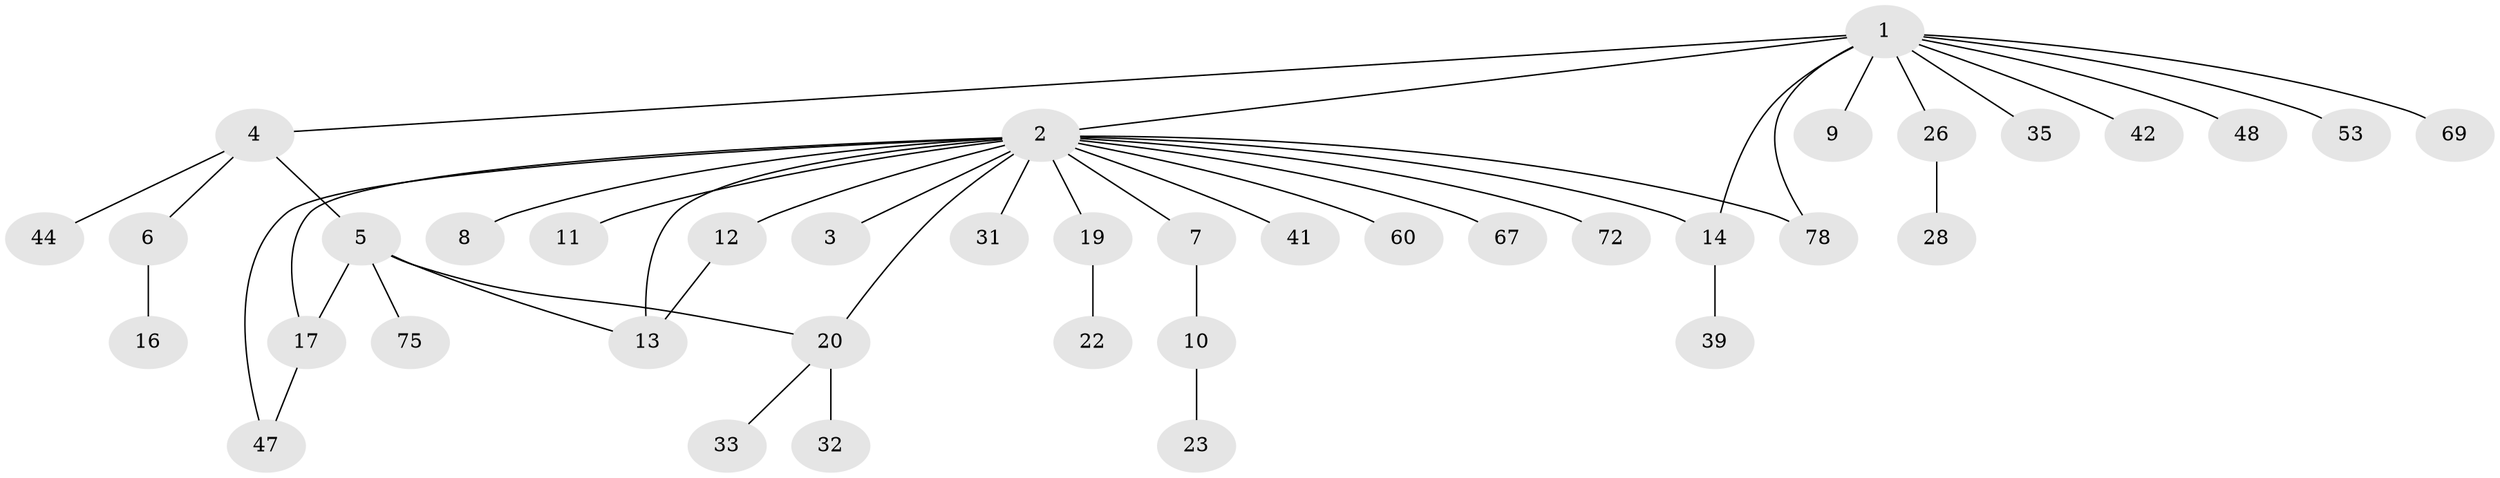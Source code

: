 // original degree distribution, {12: 0.01282051282051282, 18: 0.01282051282051282, 1: 0.5641025641025641, 4: 0.0641025641025641, 2: 0.21794871794871795, 3: 0.07692307692307693, 10: 0.01282051282051282, 5: 0.02564102564102564, 6: 0.01282051282051282}
// Generated by graph-tools (version 1.1) at 2025/18/03/04/25 18:18:04]
// undirected, 39 vertices, 45 edges
graph export_dot {
graph [start="1"]
  node [color=gray90,style=filled];
  1;
  2;
  3;
  4;
  5 [super="+29"];
  6;
  7;
  8;
  9 [super="+18+15"];
  10;
  11;
  12;
  13 [super="+49+64+73+66+62+24+38+37"];
  14 [super="+21+57+51"];
  16;
  17;
  19;
  20 [super="+27"];
  22;
  23;
  26 [super="+40"];
  28;
  31;
  32 [super="+61"];
  33 [super="+36"];
  35;
  39 [super="+58+54+63+45"];
  41 [super="+43"];
  42;
  44;
  47 [super="+56+68"];
  48;
  53;
  60;
  67;
  69;
  72;
  75;
  78;
  1 -- 2;
  1 -- 4;
  1 -- 9 [weight=2];
  1 -- 14;
  1 -- 26;
  1 -- 35;
  1 -- 42;
  1 -- 48;
  1 -- 53;
  1 -- 69;
  1 -- 78;
  2 -- 3;
  2 -- 7;
  2 -- 8;
  2 -- 11;
  2 -- 12;
  2 -- 13;
  2 -- 17;
  2 -- 19;
  2 -- 20;
  2 -- 31;
  2 -- 41;
  2 -- 47;
  2 -- 60;
  2 -- 67;
  2 -- 72;
  2 -- 78;
  2 -- 14;
  4 -- 5;
  4 -- 6;
  4 -- 44;
  5 -- 13;
  5 -- 75;
  5 -- 17;
  5 -- 20;
  6 -- 16;
  7 -- 10;
  10 -- 23;
  12 -- 13;
  14 -- 39;
  17 -- 47;
  19 -- 22;
  20 -- 32 [weight=2];
  20 -- 33;
  26 -- 28;
}
